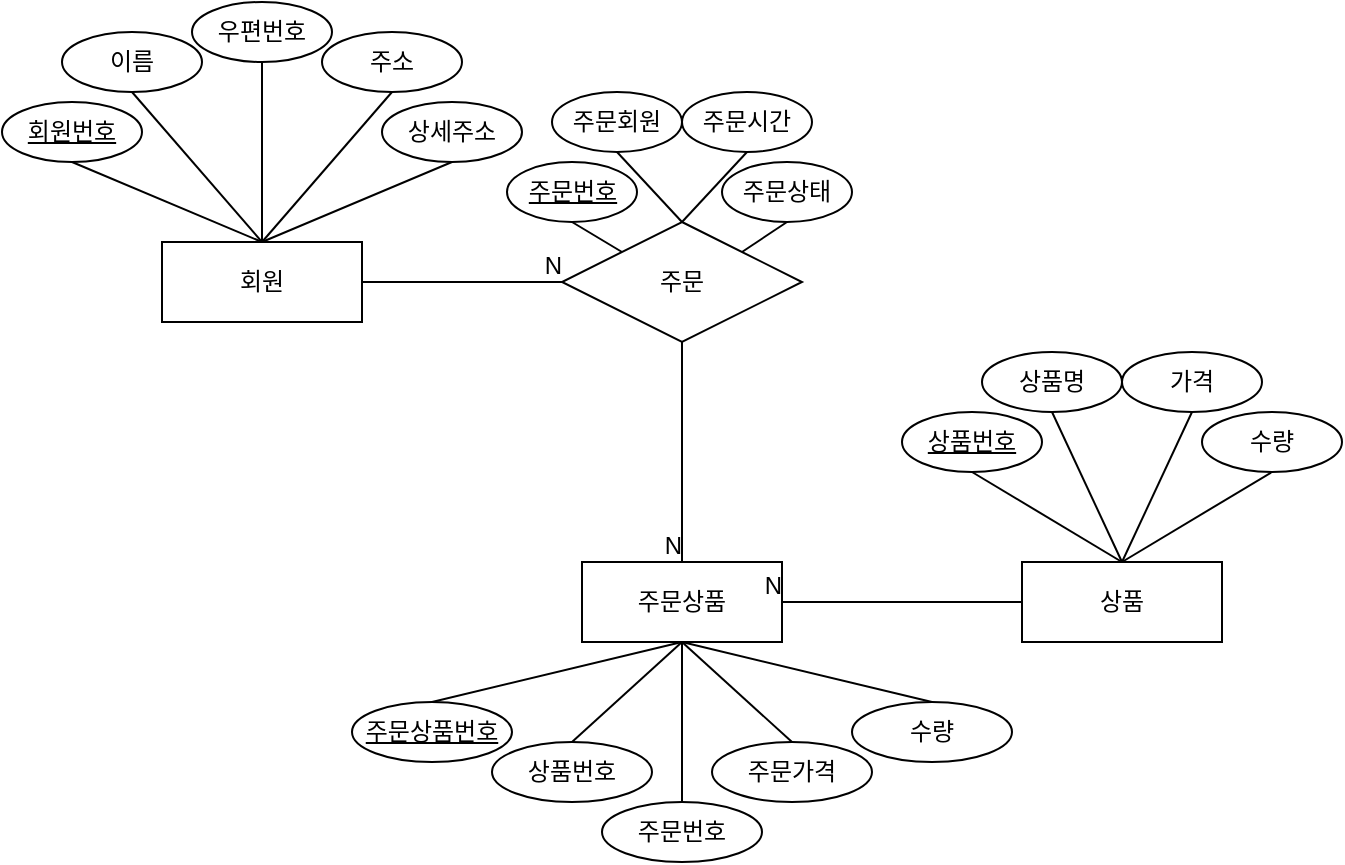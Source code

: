 <mxfile>
    <diagram id="14lEosSu-4TNu_sDKmLW" name="개념적설계">
        <mxGraphModel dx="728" dy="617" grid="1" gridSize="10" guides="1" tooltips="1" connect="1" arrows="1" fold="1" page="1" pageScale="1" pageWidth="850" pageHeight="1100" math="0" shadow="0">
            <root>
                <mxCell id="0"/>
                <mxCell id="1" parent="0"/>
                <mxCell id="3" value="회원" style="whiteSpace=wrap;html=1;align=center;" vertex="1" parent="1">
                    <mxGeometry x="100" y="120" width="100" height="40" as="geometry"/>
                </mxCell>
                <mxCell id="6" value="회원번호" style="ellipse;whiteSpace=wrap;html=1;align=center;fontStyle=4;" vertex="1" parent="1">
                    <mxGeometry x="20" y="50" width="70" height="30" as="geometry"/>
                </mxCell>
                <mxCell id="7" value="이름" style="ellipse;whiteSpace=wrap;html=1;align=center;" vertex="1" parent="1">
                    <mxGeometry x="50" y="15" width="70" height="30" as="geometry"/>
                </mxCell>
                <mxCell id="8" value="" style="endArrow=none;html=1;rounded=0;exitX=0.5;exitY=0;exitDx=0;exitDy=0;entryX=0.5;entryY=1;entryDx=0;entryDy=0;" edge="1" parent="1" source="3" target="6">
                    <mxGeometry relative="1" as="geometry">
                        <mxPoint x="290" y="320" as="sourcePoint"/>
                        <mxPoint x="450" y="320" as="targetPoint"/>
                    </mxGeometry>
                </mxCell>
                <mxCell id="9" value="우편번호" style="ellipse;whiteSpace=wrap;html=1;align=center;" vertex="1" parent="1">
                    <mxGeometry x="115" width="70" height="30" as="geometry"/>
                </mxCell>
                <mxCell id="10" value="주소" style="ellipse;whiteSpace=wrap;html=1;align=center;" vertex="1" parent="1">
                    <mxGeometry x="180" y="15" width="70" height="30" as="geometry"/>
                </mxCell>
                <mxCell id="12" value="" style="endArrow=none;html=1;rounded=0;exitX=0.5;exitY=0;exitDx=0;exitDy=0;entryX=0.5;entryY=1;entryDx=0;entryDy=0;" edge="1" source="3" parent="1" target="7">
                    <mxGeometry relative="1" as="geometry">
                        <mxPoint x="300" y="330" as="sourcePoint"/>
                        <mxPoint x="55" y="85" as="targetPoint"/>
                    </mxGeometry>
                </mxCell>
                <mxCell id="13" value="" style="endArrow=none;html=1;rounded=0;exitX=0.5;exitY=0;exitDx=0;exitDy=0;entryX=0.5;entryY=1;entryDx=0;entryDy=0;" edge="1" parent="1" source="3" target="9">
                    <mxGeometry relative="1" as="geometry">
                        <mxPoint x="160" y="130" as="sourcePoint"/>
                        <mxPoint x="130" y="85" as="targetPoint"/>
                    </mxGeometry>
                </mxCell>
                <mxCell id="14" value="" style="endArrow=none;html=1;rounded=0;entryX=0.5;entryY=1;entryDx=0;entryDy=0;" edge="1" parent="1" target="10">
                    <mxGeometry relative="1" as="geometry">
                        <mxPoint x="150" y="120" as="sourcePoint"/>
                        <mxPoint x="200" y="85" as="targetPoint"/>
                    </mxGeometry>
                </mxCell>
                <mxCell id="15" value="상세주소" style="ellipse;whiteSpace=wrap;html=1;align=center;" vertex="1" parent="1">
                    <mxGeometry x="210" y="50" width="70" height="30" as="geometry"/>
                </mxCell>
                <mxCell id="16" value="" style="endArrow=none;html=1;rounded=0;entryX=0.5;entryY=1;entryDx=0;entryDy=0;" edge="1" parent="1" target="15">
                    <mxGeometry relative="1" as="geometry">
                        <mxPoint x="150" y="120" as="sourcePoint"/>
                        <mxPoint x="270" y="85" as="targetPoint"/>
                    </mxGeometry>
                </mxCell>
                <mxCell id="17" value="상품" style="whiteSpace=wrap;html=1;align=center;" vertex="1" parent="1">
                    <mxGeometry x="530" y="280" width="100" height="40" as="geometry"/>
                </mxCell>
                <mxCell id="18" value="상품번호" style="ellipse;whiteSpace=wrap;html=1;align=center;fontStyle=4;" vertex="1" parent="1">
                    <mxGeometry x="470" y="205" width="70" height="30" as="geometry"/>
                </mxCell>
                <mxCell id="19" value="상품명" style="ellipse;whiteSpace=wrap;html=1;align=center;" vertex="1" parent="1">
                    <mxGeometry x="510" y="175" width="70" height="30" as="geometry"/>
                </mxCell>
                <mxCell id="20" value="" style="endArrow=none;html=1;rounded=0;exitX=0.5;exitY=0;exitDx=0;exitDy=0;entryX=0.5;entryY=1;entryDx=0;entryDy=0;" edge="1" source="17" target="18" parent="1">
                    <mxGeometry relative="1" as="geometry">
                        <mxPoint x="715" y="480" as="sourcePoint"/>
                        <mxPoint x="875" y="480" as="targetPoint"/>
                    </mxGeometry>
                </mxCell>
                <mxCell id="22" value="가격" style="ellipse;whiteSpace=wrap;html=1;align=center;" vertex="1" parent="1">
                    <mxGeometry x="580" y="175" width="70" height="30" as="geometry"/>
                </mxCell>
                <mxCell id="23" value="" style="endArrow=none;html=1;rounded=0;exitX=0.5;exitY=0;exitDx=0;exitDy=0;entryX=0.5;entryY=1;entryDx=0;entryDy=0;" edge="1" source="17" target="19" parent="1">
                    <mxGeometry relative="1" as="geometry">
                        <mxPoint x="725" y="490" as="sourcePoint"/>
                        <mxPoint x="480" y="245" as="targetPoint"/>
                    </mxGeometry>
                </mxCell>
                <mxCell id="25" value="" style="endArrow=none;html=1;rounded=0;entryX=0.5;entryY=1;entryDx=0;entryDy=0;exitX=0.5;exitY=0;exitDx=0;exitDy=0;" edge="1" target="22" parent="1" source="17">
                    <mxGeometry relative="1" as="geometry">
                        <mxPoint x="590" y="260" as="sourcePoint"/>
                        <mxPoint x="625" y="245" as="targetPoint"/>
                    </mxGeometry>
                </mxCell>
                <mxCell id="26" value="수량" style="ellipse;whiteSpace=wrap;html=1;align=center;" vertex="1" parent="1">
                    <mxGeometry x="620" y="205" width="70" height="30" as="geometry"/>
                </mxCell>
                <mxCell id="27" value="" style="endArrow=none;html=1;rounded=0;entryX=0.5;entryY=1;entryDx=0;entryDy=0;exitX=0.5;exitY=0;exitDx=0;exitDy=0;" edge="1" target="26" parent="1" source="17">
                    <mxGeometry relative="1" as="geometry">
                        <mxPoint x="630" y="260" as="sourcePoint"/>
                        <mxPoint x="655" y="235" as="targetPoint"/>
                    </mxGeometry>
                </mxCell>
                <mxCell id="30" value="주문" style="shape=rhombus;perimeter=rhombusPerimeter;whiteSpace=wrap;html=1;align=center;" vertex="1" parent="1">
                    <mxGeometry x="300" y="110" width="120" height="60" as="geometry"/>
                </mxCell>
                <mxCell id="31" value="주문상품" style="whiteSpace=wrap;html=1;align=center;" vertex="1" parent="1">
                    <mxGeometry x="310" y="280" width="100" height="40" as="geometry"/>
                </mxCell>
                <mxCell id="32" value="주문상품번호" style="ellipse;whiteSpace=wrap;html=1;align=center;fontStyle=4;" vertex="1" parent="1">
                    <mxGeometry x="195" y="350" width="80" height="30" as="geometry"/>
                </mxCell>
                <mxCell id="33" value="상품번호" style="ellipse;whiteSpace=wrap;html=1;align=center;" vertex="1" parent="1">
                    <mxGeometry x="265" y="370" width="80" height="30" as="geometry"/>
                </mxCell>
                <mxCell id="34" value="주문가격" style="ellipse;whiteSpace=wrap;html=1;align=center;" vertex="1" parent="1">
                    <mxGeometry x="375" y="370" width="80" height="30" as="geometry"/>
                </mxCell>
                <mxCell id="35" value="수량" style="ellipse;whiteSpace=wrap;html=1;align=center;" vertex="1" parent="1">
                    <mxGeometry x="445" y="350" width="80" height="30" as="geometry"/>
                </mxCell>
                <mxCell id="36" value="주문번호" style="ellipse;whiteSpace=wrap;html=1;align=center;" vertex="1" parent="1">
                    <mxGeometry x="320" y="400" width="80" height="30" as="geometry"/>
                </mxCell>
                <mxCell id="39" value="" style="endArrow=none;html=1;rounded=0;entryX=0.5;entryY=1;entryDx=0;entryDy=0;exitX=0.5;exitY=0;exitDx=0;exitDy=0;" edge="1" parent="1" source="32" target="31">
                    <mxGeometry relative="1" as="geometry">
                        <mxPoint x="275" y="210" as="sourcePoint"/>
                        <mxPoint x="435" y="210" as="targetPoint"/>
                    </mxGeometry>
                </mxCell>
                <mxCell id="40" value="" style="endArrow=none;html=1;rounded=0;exitX=0.5;exitY=0;exitDx=0;exitDy=0;entryX=0.5;entryY=1;entryDx=0;entryDy=0;" edge="1" parent="1" source="33" target="31">
                    <mxGeometry relative="1" as="geometry">
                        <mxPoint x="245" y="360" as="sourcePoint"/>
                        <mxPoint x="355" y="250" as="targetPoint"/>
                    </mxGeometry>
                </mxCell>
                <mxCell id="41" value="" style="endArrow=none;html=1;rounded=0;entryX=0.5;entryY=1;entryDx=0;entryDy=0;exitX=0.5;exitY=0;exitDx=0;exitDy=0;" edge="1" parent="1" source="36" target="31">
                    <mxGeometry relative="1" as="geometry">
                        <mxPoint x="255" y="370" as="sourcePoint"/>
                        <mxPoint x="380" y="340" as="targetPoint"/>
                    </mxGeometry>
                </mxCell>
                <mxCell id="42" value="" style="endArrow=none;html=1;rounded=0;entryX=0.5;entryY=1;entryDx=0;entryDy=0;exitX=0.5;exitY=0;exitDx=0;exitDy=0;" edge="1" parent="1" source="35" target="31">
                    <mxGeometry relative="1" as="geometry">
                        <mxPoint x="265" y="380" as="sourcePoint"/>
                        <mxPoint x="390" y="350" as="targetPoint"/>
                    </mxGeometry>
                </mxCell>
                <mxCell id="43" value="" style="endArrow=none;html=1;rounded=0;entryX=0.5;entryY=1;entryDx=0;entryDy=0;exitX=0.5;exitY=0;exitDx=0;exitDy=0;" edge="1" parent="1" source="34" target="31">
                    <mxGeometry relative="1" as="geometry">
                        <mxPoint x="495" y="360" as="sourcePoint"/>
                        <mxPoint x="370" y="330" as="targetPoint"/>
                    </mxGeometry>
                </mxCell>
                <mxCell id="47" value="" style="endArrow=none;html=1;rounded=0;exitX=0.5;exitY=1;exitDx=0;exitDy=0;entryX=0.5;entryY=0;entryDx=0;entryDy=0;" edge="1" parent="1" source="30" target="31">
                    <mxGeometry relative="1" as="geometry">
                        <mxPoint x="470" y="180" as="sourcePoint"/>
                        <mxPoint x="290" y="220" as="targetPoint"/>
                    </mxGeometry>
                </mxCell>
                <mxCell id="48" value="N" style="resizable=0;html=1;align=right;verticalAlign=bottom;" connectable="0" vertex="1" parent="47">
                    <mxGeometry x="1" relative="1" as="geometry"/>
                </mxCell>
                <mxCell id="50" value="" style="endArrow=none;html=1;rounded=0;exitX=0;exitY=0.5;exitDx=0;exitDy=0;entryX=1;entryY=0.5;entryDx=0;entryDy=0;" edge="1" parent="1" source="17" target="31">
                    <mxGeometry relative="1" as="geometry">
                        <mxPoint x="430" y="210" as="sourcePoint"/>
                        <mxPoint x="590" y="210" as="targetPoint"/>
                    </mxGeometry>
                </mxCell>
                <mxCell id="51" value="N" style="resizable=0;html=1;align=right;verticalAlign=bottom;" connectable="0" vertex="1" parent="50">
                    <mxGeometry x="1" relative="1" as="geometry"/>
                </mxCell>
                <mxCell id="52" value="" style="endArrow=none;html=1;rounded=0;exitX=1;exitY=0.5;exitDx=0;exitDy=0;entryX=0;entryY=0.5;entryDx=0;entryDy=0;" edge="1" parent="1" source="3" target="30">
                    <mxGeometry relative="1" as="geometry">
                        <mxPoint x="370" y="180" as="sourcePoint"/>
                        <mxPoint x="370" y="290" as="targetPoint"/>
                    </mxGeometry>
                </mxCell>
                <mxCell id="53" value="N" style="resizable=0;html=1;align=right;verticalAlign=bottom;" connectable="0" vertex="1" parent="52">
                    <mxGeometry x="1" relative="1" as="geometry"/>
                </mxCell>
                <mxCell id="54" value="주문번호" style="ellipse;whiteSpace=wrap;html=1;align=center;fontStyle=4;" vertex="1" parent="1">
                    <mxGeometry x="272.5" y="80" width="65" height="30" as="geometry"/>
                </mxCell>
                <mxCell id="55" value="주문회원" style="ellipse;whiteSpace=wrap;html=1;align=center;" vertex="1" parent="1">
                    <mxGeometry x="295" y="45" width="65" height="30" as="geometry"/>
                </mxCell>
                <mxCell id="56" value="주문상태" style="ellipse;whiteSpace=wrap;html=1;align=center;" vertex="1" parent="1">
                    <mxGeometry x="380" y="80" width="65" height="30" as="geometry"/>
                </mxCell>
                <mxCell id="57" value="주문시간" style="ellipse;whiteSpace=wrap;html=1;align=center;" vertex="1" parent="1">
                    <mxGeometry x="360" y="45" width="65" height="30" as="geometry"/>
                </mxCell>
                <mxCell id="61" value="" style="endArrow=none;html=1;rounded=0;exitX=0.5;exitY=1;exitDx=0;exitDy=0;entryX=0.5;entryY=0;entryDx=0;entryDy=0;" edge="1" parent="1" source="55" target="30">
                    <mxGeometry relative="1" as="geometry">
                        <mxPoint x="430" y="210" as="sourcePoint"/>
                        <mxPoint x="590" y="210" as="targetPoint"/>
                    </mxGeometry>
                </mxCell>
                <mxCell id="62" value="" style="endArrow=none;html=1;rounded=0;exitX=0.5;exitY=1;exitDx=0;exitDy=0;entryX=0;entryY=0;entryDx=0;entryDy=0;" edge="1" parent="1" source="54" target="30">
                    <mxGeometry relative="1" as="geometry">
                        <mxPoint x="337.5" y="85" as="sourcePoint"/>
                        <mxPoint x="370" y="120" as="targetPoint"/>
                    </mxGeometry>
                </mxCell>
                <mxCell id="63" value="" style="endArrow=none;html=1;rounded=0;exitX=0.5;exitY=1;exitDx=0;exitDy=0;entryX=0.5;entryY=0;entryDx=0;entryDy=0;" edge="1" parent="1" source="57" target="30">
                    <mxGeometry relative="1" as="geometry">
                        <mxPoint x="347.5" y="95" as="sourcePoint"/>
                        <mxPoint x="380" y="130" as="targetPoint"/>
                    </mxGeometry>
                </mxCell>
                <mxCell id="64" value="" style="endArrow=none;html=1;rounded=0;exitX=0.5;exitY=1;exitDx=0;exitDy=0;entryX=1;entryY=0;entryDx=0;entryDy=0;" edge="1" parent="1" source="56" target="30">
                    <mxGeometry relative="1" as="geometry">
                        <mxPoint x="455" y="70" as="sourcePoint"/>
                        <mxPoint x="487.5" y="105" as="targetPoint"/>
                    </mxGeometry>
                </mxCell>
            </root>
        </mxGraphModel>
    </diagram>
    <diagram id="BuZtFvPFIqN0JzIfCFK1" name="논리적설계">
        <mxGraphModel dx="531" dy="617" grid="1" gridSize="10" guides="1" tooltips="1" connect="1" arrows="1" fold="1" page="1" pageScale="1" pageWidth="850" pageHeight="1100" math="0" shadow="0">
            <root>
                <mxCell id="0"/>
                <mxCell id="1" parent="0"/>
                <mxCell id="ocqOJpN1hS_3Y3wYP9ym-1" value="회원" style="shape=table;startSize=30;container=1;collapsible=1;childLayout=tableLayout;fixedRows=1;rowLines=0;fontStyle=1;align=center;resizeLast=1;" vertex="1" parent="1">
                    <mxGeometry x="50" y="50" width="140" height="180" as="geometry"/>
                </mxCell>
                <mxCell id="ocqOJpN1hS_3Y3wYP9ym-5" value="" style="shape=tableRow;horizontal=0;startSize=0;swimlaneHead=0;swimlaneBody=0;fillColor=none;collapsible=0;dropTarget=0;points=[[0,0.5],[1,0.5]];portConstraint=eastwest;top=0;left=0;right=0;bottom=1;" vertex="1" parent="ocqOJpN1hS_3Y3wYP9ym-1">
                    <mxGeometry y="30" width="140" height="30" as="geometry"/>
                </mxCell>
                <mxCell id="ocqOJpN1hS_3Y3wYP9ym-6" value="PK" style="shape=partialRectangle;connectable=0;fillColor=none;top=0;left=0;bottom=0;right=0;fontStyle=1;overflow=hidden;" vertex="1" parent="ocqOJpN1hS_3Y3wYP9ym-5">
                    <mxGeometry width="60" height="30" as="geometry">
                        <mxRectangle width="60" height="30" as="alternateBounds"/>
                    </mxGeometry>
                </mxCell>
                <mxCell id="ocqOJpN1hS_3Y3wYP9ym-7" value="회원번호" style="shape=partialRectangle;connectable=0;fillColor=none;top=0;left=0;bottom=0;right=0;align=left;spacingLeft=6;fontStyle=5;overflow=hidden;" vertex="1" parent="ocqOJpN1hS_3Y3wYP9ym-5">
                    <mxGeometry x="60" width="80" height="30" as="geometry">
                        <mxRectangle width="80" height="30" as="alternateBounds"/>
                    </mxGeometry>
                </mxCell>
                <mxCell id="ocqOJpN1hS_3Y3wYP9ym-8" value="" style="shape=tableRow;horizontal=0;startSize=0;swimlaneHead=0;swimlaneBody=0;fillColor=none;collapsible=0;dropTarget=0;points=[[0,0.5],[1,0.5]];portConstraint=eastwest;top=0;left=0;right=0;bottom=0;" vertex="1" parent="ocqOJpN1hS_3Y3wYP9ym-1">
                    <mxGeometry y="60" width="140" height="30" as="geometry"/>
                </mxCell>
                <mxCell id="ocqOJpN1hS_3Y3wYP9ym-9" value="" style="shape=partialRectangle;connectable=0;fillColor=none;top=0;left=0;bottom=0;right=0;editable=1;overflow=hidden;" vertex="1" parent="ocqOJpN1hS_3Y3wYP9ym-8">
                    <mxGeometry width="60" height="30" as="geometry">
                        <mxRectangle width="60" height="30" as="alternateBounds"/>
                    </mxGeometry>
                </mxCell>
                <mxCell id="ocqOJpN1hS_3Y3wYP9ym-10" value="이름" style="shape=partialRectangle;connectable=0;fillColor=none;top=0;left=0;bottom=0;right=0;align=left;spacingLeft=6;overflow=hidden;" vertex="1" parent="ocqOJpN1hS_3Y3wYP9ym-8">
                    <mxGeometry x="60" width="80" height="30" as="geometry">
                        <mxRectangle width="80" height="30" as="alternateBounds"/>
                    </mxGeometry>
                </mxCell>
                <mxCell id="ocqOJpN1hS_3Y3wYP9ym-11" value="" style="shape=tableRow;horizontal=0;startSize=0;swimlaneHead=0;swimlaneBody=0;fillColor=none;collapsible=0;dropTarget=0;points=[[0,0.5],[1,0.5]];portConstraint=eastwest;top=0;left=0;right=0;bottom=0;" vertex="1" parent="ocqOJpN1hS_3Y3wYP9ym-1">
                    <mxGeometry y="90" width="140" height="30" as="geometry"/>
                </mxCell>
                <mxCell id="ocqOJpN1hS_3Y3wYP9ym-12" value="" style="shape=partialRectangle;connectable=0;fillColor=none;top=0;left=0;bottom=0;right=0;editable=1;overflow=hidden;" vertex="1" parent="ocqOJpN1hS_3Y3wYP9ym-11">
                    <mxGeometry width="60" height="30" as="geometry">
                        <mxRectangle width="60" height="30" as="alternateBounds"/>
                    </mxGeometry>
                </mxCell>
                <mxCell id="ocqOJpN1hS_3Y3wYP9ym-13" value="우편번호" style="shape=partialRectangle;connectable=0;fillColor=none;top=0;left=0;bottom=0;right=0;align=left;spacingLeft=6;overflow=hidden;" vertex="1" parent="ocqOJpN1hS_3Y3wYP9ym-11">
                    <mxGeometry x="60" width="80" height="30" as="geometry">
                        <mxRectangle width="80" height="30" as="alternateBounds"/>
                    </mxGeometry>
                </mxCell>
                <mxCell id="ocqOJpN1hS_3Y3wYP9ym-14" value="" style="shape=tableRow;horizontal=0;startSize=0;swimlaneHead=0;swimlaneBody=0;fillColor=none;collapsible=0;dropTarget=0;points=[[0,0.5],[1,0.5]];portConstraint=eastwest;top=0;left=0;right=0;bottom=0;" vertex="1" parent="ocqOJpN1hS_3Y3wYP9ym-1">
                    <mxGeometry y="120" width="140" height="30" as="geometry"/>
                </mxCell>
                <mxCell id="ocqOJpN1hS_3Y3wYP9ym-15" value="" style="shape=partialRectangle;connectable=0;fillColor=none;top=0;left=0;bottom=0;right=0;editable=1;overflow=hidden;" vertex="1" parent="ocqOJpN1hS_3Y3wYP9ym-14">
                    <mxGeometry width="60" height="30" as="geometry">
                        <mxRectangle width="60" height="30" as="alternateBounds"/>
                    </mxGeometry>
                </mxCell>
                <mxCell id="ocqOJpN1hS_3Y3wYP9ym-16" value="주소" style="shape=partialRectangle;connectable=0;fillColor=none;top=0;left=0;bottom=0;right=0;align=left;spacingLeft=6;overflow=hidden;" vertex="1" parent="ocqOJpN1hS_3Y3wYP9ym-14">
                    <mxGeometry x="60" width="80" height="30" as="geometry">
                        <mxRectangle width="80" height="30" as="alternateBounds"/>
                    </mxGeometry>
                </mxCell>
                <mxCell id="ocqOJpN1hS_3Y3wYP9ym-17" value="" style="shape=tableRow;horizontal=0;startSize=0;swimlaneHead=0;swimlaneBody=0;fillColor=none;collapsible=0;dropTarget=0;points=[[0,0.5],[1,0.5]];portConstraint=eastwest;top=0;left=0;right=0;bottom=0;" vertex="1" parent="ocqOJpN1hS_3Y3wYP9ym-1">
                    <mxGeometry y="150" width="140" height="30" as="geometry"/>
                </mxCell>
                <mxCell id="ocqOJpN1hS_3Y3wYP9ym-18" value="" style="shape=partialRectangle;connectable=0;fillColor=none;top=0;left=0;bottom=0;right=0;editable=1;overflow=hidden;" vertex="1" parent="ocqOJpN1hS_3Y3wYP9ym-17">
                    <mxGeometry width="60" height="30" as="geometry">
                        <mxRectangle width="60" height="30" as="alternateBounds"/>
                    </mxGeometry>
                </mxCell>
                <mxCell id="ocqOJpN1hS_3Y3wYP9ym-19" value="상세주소" style="shape=partialRectangle;connectable=0;fillColor=none;top=0;left=0;bottom=0;right=0;align=left;spacingLeft=6;overflow=hidden;" vertex="1" parent="ocqOJpN1hS_3Y3wYP9ym-17">
                    <mxGeometry x="60" width="80" height="30" as="geometry">
                        <mxRectangle width="80" height="30" as="alternateBounds"/>
                    </mxGeometry>
                </mxCell>
                <mxCell id="l0cjwW7C69sIVGoYz11P-1" value="주문상품" style="shape=table;startSize=30;container=1;collapsible=1;childLayout=tableLayout;fixedRows=1;rowLines=0;fontStyle=1;align=center;resizeLast=1;" vertex="1" parent="1">
                    <mxGeometry x="460" y="50" width="150" height="180" as="geometry"/>
                </mxCell>
                <mxCell id="l0cjwW7C69sIVGoYz11P-2" value="" style="shape=tableRow;horizontal=0;startSize=0;swimlaneHead=0;swimlaneBody=0;fillColor=none;collapsible=0;dropTarget=0;points=[[0,0.5],[1,0.5]];portConstraint=eastwest;top=0;left=0;right=0;bottom=1;" vertex="1" parent="l0cjwW7C69sIVGoYz11P-1">
                    <mxGeometry y="30" width="150" height="30" as="geometry"/>
                </mxCell>
                <mxCell id="l0cjwW7C69sIVGoYz11P-3" value="PK" style="shape=partialRectangle;connectable=0;fillColor=none;top=0;left=0;bottom=0;right=0;fontStyle=1;overflow=hidden;" vertex="1" parent="l0cjwW7C69sIVGoYz11P-2">
                    <mxGeometry width="60" height="30" as="geometry">
                        <mxRectangle width="60" height="30" as="alternateBounds"/>
                    </mxGeometry>
                </mxCell>
                <mxCell id="l0cjwW7C69sIVGoYz11P-4" value="주문상품번호" style="shape=partialRectangle;connectable=0;fillColor=none;top=0;left=0;bottom=0;right=0;align=left;spacingLeft=6;fontStyle=5;overflow=hidden;" vertex="1" parent="l0cjwW7C69sIVGoYz11P-2">
                    <mxGeometry x="60" width="90" height="30" as="geometry">
                        <mxRectangle width="90" height="30" as="alternateBounds"/>
                    </mxGeometry>
                </mxCell>
                <mxCell id="YzI81S6J14XPjNhyQAcx-30" value="" style="shape=tableRow;horizontal=0;startSize=0;swimlaneHead=0;swimlaneBody=0;fillColor=none;collapsible=0;dropTarget=0;points=[[0,0.5],[1,0.5]];portConstraint=eastwest;top=0;left=0;right=0;bottom=1;" vertex="1" parent="l0cjwW7C69sIVGoYz11P-1">
                    <mxGeometry y="60" width="150" height="30" as="geometry"/>
                </mxCell>
                <mxCell id="YzI81S6J14XPjNhyQAcx-31" value="FK" style="shape=partialRectangle;connectable=0;fillColor=none;top=0;left=0;bottom=0;right=0;fontStyle=1;overflow=hidden;" vertex="1" parent="YzI81S6J14XPjNhyQAcx-30">
                    <mxGeometry width="60" height="30" as="geometry">
                        <mxRectangle width="60" height="30" as="alternateBounds"/>
                    </mxGeometry>
                </mxCell>
                <mxCell id="YzI81S6J14XPjNhyQAcx-32" value="주문번호" style="shape=partialRectangle;connectable=0;fillColor=none;top=0;left=0;bottom=0;right=0;align=left;spacingLeft=6;fontStyle=5;overflow=hidden;" vertex="1" parent="YzI81S6J14XPjNhyQAcx-30">
                    <mxGeometry x="60" width="90" height="30" as="geometry">
                        <mxRectangle width="90" height="30" as="alternateBounds"/>
                    </mxGeometry>
                </mxCell>
                <mxCell id="YzI81S6J14XPjNhyQAcx-33" value="" style="shape=tableRow;horizontal=0;startSize=0;swimlaneHead=0;swimlaneBody=0;fillColor=none;collapsible=0;dropTarget=0;points=[[0,0.5],[1,0.5]];portConstraint=eastwest;top=0;left=0;right=0;bottom=1;" vertex="1" parent="l0cjwW7C69sIVGoYz11P-1">
                    <mxGeometry y="90" width="150" height="30" as="geometry"/>
                </mxCell>
                <mxCell id="YzI81S6J14XPjNhyQAcx-34" value="FK" style="shape=partialRectangle;connectable=0;fillColor=none;top=0;left=0;bottom=0;right=0;fontStyle=1;overflow=hidden;" vertex="1" parent="YzI81S6J14XPjNhyQAcx-33">
                    <mxGeometry width="60" height="30" as="geometry">
                        <mxRectangle width="60" height="30" as="alternateBounds"/>
                    </mxGeometry>
                </mxCell>
                <mxCell id="YzI81S6J14XPjNhyQAcx-35" value="회원번호" style="shape=partialRectangle;connectable=0;fillColor=none;top=0;left=0;bottom=0;right=0;align=left;spacingLeft=6;fontStyle=5;overflow=hidden;" vertex="1" parent="YzI81S6J14XPjNhyQAcx-33">
                    <mxGeometry x="60" width="90" height="30" as="geometry">
                        <mxRectangle width="90" height="30" as="alternateBounds"/>
                    </mxGeometry>
                </mxCell>
                <mxCell id="l0cjwW7C69sIVGoYz11P-11" value="" style="shape=tableRow;horizontal=0;startSize=0;swimlaneHead=0;swimlaneBody=0;fillColor=none;collapsible=0;dropTarget=0;points=[[0,0.5],[1,0.5]];portConstraint=eastwest;top=0;left=0;right=0;bottom=0;" vertex="1" parent="l0cjwW7C69sIVGoYz11P-1">
                    <mxGeometry y="120" width="150" height="30" as="geometry"/>
                </mxCell>
                <mxCell id="l0cjwW7C69sIVGoYz11P-12" value="" style="shape=partialRectangle;connectable=0;fillColor=none;top=0;left=0;bottom=0;right=0;editable=1;overflow=hidden;" vertex="1" parent="l0cjwW7C69sIVGoYz11P-11">
                    <mxGeometry width="60" height="30" as="geometry">
                        <mxRectangle width="60" height="30" as="alternateBounds"/>
                    </mxGeometry>
                </mxCell>
                <mxCell id="l0cjwW7C69sIVGoYz11P-13" value="주문가격" style="shape=partialRectangle;connectable=0;fillColor=none;top=0;left=0;bottom=0;right=0;align=left;spacingLeft=6;overflow=hidden;" vertex="1" parent="l0cjwW7C69sIVGoYz11P-11">
                    <mxGeometry x="60" width="90" height="30" as="geometry">
                        <mxRectangle width="90" height="30" as="alternateBounds"/>
                    </mxGeometry>
                </mxCell>
                <mxCell id="l0cjwW7C69sIVGoYz11P-14" value="" style="shape=tableRow;horizontal=0;startSize=0;swimlaneHead=0;swimlaneBody=0;fillColor=none;collapsible=0;dropTarget=0;points=[[0,0.5],[1,0.5]];portConstraint=eastwest;top=0;left=0;right=0;bottom=0;" vertex="1" parent="l0cjwW7C69sIVGoYz11P-1">
                    <mxGeometry y="150" width="150" height="30" as="geometry"/>
                </mxCell>
                <mxCell id="l0cjwW7C69sIVGoYz11P-15" value="" style="shape=partialRectangle;connectable=0;fillColor=none;top=0;left=0;bottom=0;right=0;editable=1;overflow=hidden;" vertex="1" parent="l0cjwW7C69sIVGoYz11P-14">
                    <mxGeometry width="60" height="30" as="geometry">
                        <mxRectangle width="60" height="30" as="alternateBounds"/>
                    </mxGeometry>
                </mxCell>
                <mxCell id="l0cjwW7C69sIVGoYz11P-16" value="수량" style="shape=partialRectangle;connectable=0;fillColor=none;top=0;left=0;bottom=0;right=0;align=left;spacingLeft=6;overflow=hidden;" vertex="1" parent="l0cjwW7C69sIVGoYz11P-14">
                    <mxGeometry x="60" width="90" height="30" as="geometry">
                        <mxRectangle width="90" height="30" as="alternateBounds"/>
                    </mxGeometry>
                </mxCell>
                <mxCell id="YzI81S6J14XPjNhyQAcx-1" value="주문" style="shape=table;startSize=30;container=1;collapsible=1;childLayout=tableLayout;fixedRows=1;rowLines=0;fontStyle=1;align=center;resizeLast=1;" vertex="1" parent="1">
                    <mxGeometry x="270" y="50" width="135" height="150" as="geometry"/>
                </mxCell>
                <mxCell id="YzI81S6J14XPjNhyQAcx-2" value="" style="shape=tableRow;horizontal=0;startSize=0;swimlaneHead=0;swimlaneBody=0;fillColor=none;collapsible=0;dropTarget=0;points=[[0,0.5],[1,0.5]];portConstraint=eastwest;top=0;left=0;right=0;bottom=1;" vertex="1" parent="YzI81S6J14XPjNhyQAcx-1">
                    <mxGeometry y="30" width="135" height="30" as="geometry"/>
                </mxCell>
                <mxCell id="YzI81S6J14XPjNhyQAcx-3" value="PK" style="shape=partialRectangle;connectable=0;fillColor=none;top=0;left=0;bottom=0;right=0;fontStyle=1;overflow=hidden;" vertex="1" parent="YzI81S6J14XPjNhyQAcx-2">
                    <mxGeometry width="60" height="30" as="geometry">
                        <mxRectangle width="60" height="30" as="alternateBounds"/>
                    </mxGeometry>
                </mxCell>
                <mxCell id="YzI81S6J14XPjNhyQAcx-4" value="주문번호" style="shape=partialRectangle;connectable=0;fillColor=none;top=0;left=0;bottom=0;right=0;align=left;spacingLeft=6;fontStyle=5;overflow=hidden;" vertex="1" parent="YzI81S6J14XPjNhyQAcx-2">
                    <mxGeometry x="60" width="75" height="30" as="geometry">
                        <mxRectangle width="75" height="30" as="alternateBounds"/>
                    </mxGeometry>
                </mxCell>
                <mxCell id="YzI81S6J14XPjNhyQAcx-27" value="" style="shape=tableRow;horizontal=0;startSize=0;swimlaneHead=0;swimlaneBody=0;fillColor=none;collapsible=0;dropTarget=0;points=[[0,0.5],[1,0.5]];portConstraint=eastwest;top=0;left=0;right=0;bottom=1;" vertex="1" parent="YzI81S6J14XPjNhyQAcx-1">
                    <mxGeometry y="60" width="135" height="30" as="geometry"/>
                </mxCell>
                <mxCell id="YzI81S6J14XPjNhyQAcx-28" value="FK" style="shape=partialRectangle;connectable=0;fillColor=none;top=0;left=0;bottom=0;right=0;fontStyle=1;overflow=hidden;" vertex="1" parent="YzI81S6J14XPjNhyQAcx-27">
                    <mxGeometry width="60" height="30" as="geometry">
                        <mxRectangle width="60" height="30" as="alternateBounds"/>
                    </mxGeometry>
                </mxCell>
                <mxCell id="YzI81S6J14XPjNhyQAcx-29" value="회원번호" style="shape=partialRectangle;connectable=0;fillColor=none;top=0;left=0;bottom=0;right=0;align=left;spacingLeft=6;fontStyle=5;overflow=hidden;" vertex="1" parent="YzI81S6J14XPjNhyQAcx-27">
                    <mxGeometry x="60" width="75" height="30" as="geometry">
                        <mxRectangle width="75" height="30" as="alternateBounds"/>
                    </mxGeometry>
                </mxCell>
                <mxCell id="YzI81S6J14XPjNhyQAcx-8" value="" style="shape=tableRow;horizontal=0;startSize=0;swimlaneHead=0;swimlaneBody=0;fillColor=none;collapsible=0;dropTarget=0;points=[[0,0.5],[1,0.5]];portConstraint=eastwest;top=0;left=0;right=0;bottom=0;" vertex="1" parent="YzI81S6J14XPjNhyQAcx-1">
                    <mxGeometry y="90" width="135" height="30" as="geometry"/>
                </mxCell>
                <mxCell id="YzI81S6J14XPjNhyQAcx-9" value="" style="shape=partialRectangle;connectable=0;fillColor=none;top=0;left=0;bottom=0;right=0;editable=1;overflow=hidden;" vertex="1" parent="YzI81S6J14XPjNhyQAcx-8">
                    <mxGeometry width="60" height="30" as="geometry">
                        <mxRectangle width="60" height="30" as="alternateBounds"/>
                    </mxGeometry>
                </mxCell>
                <mxCell id="YzI81S6J14XPjNhyQAcx-10" value="주문시간" style="shape=partialRectangle;connectable=0;fillColor=none;top=0;left=0;bottom=0;right=0;align=left;spacingLeft=6;overflow=hidden;" vertex="1" parent="YzI81S6J14XPjNhyQAcx-8">
                    <mxGeometry x="60" width="75" height="30" as="geometry">
                        <mxRectangle width="75" height="30" as="alternateBounds"/>
                    </mxGeometry>
                </mxCell>
                <mxCell id="YzI81S6J14XPjNhyQAcx-11" value="" style="shape=tableRow;horizontal=0;startSize=0;swimlaneHead=0;swimlaneBody=0;fillColor=none;collapsible=0;dropTarget=0;points=[[0,0.5],[1,0.5]];portConstraint=eastwest;top=0;left=0;right=0;bottom=0;" vertex="1" parent="YzI81S6J14XPjNhyQAcx-1">
                    <mxGeometry y="120" width="135" height="30" as="geometry"/>
                </mxCell>
                <mxCell id="YzI81S6J14XPjNhyQAcx-12" value="" style="shape=partialRectangle;connectable=0;fillColor=none;top=0;left=0;bottom=0;right=0;editable=1;overflow=hidden;" vertex="1" parent="YzI81S6J14XPjNhyQAcx-11">
                    <mxGeometry width="60" height="30" as="geometry">
                        <mxRectangle width="60" height="30" as="alternateBounds"/>
                    </mxGeometry>
                </mxCell>
                <mxCell id="YzI81S6J14XPjNhyQAcx-13" value="주문상태" style="shape=partialRectangle;connectable=0;fillColor=none;top=0;left=0;bottom=0;right=0;align=left;spacingLeft=6;overflow=hidden;" vertex="1" parent="YzI81S6J14XPjNhyQAcx-11">
                    <mxGeometry x="60" width="75" height="30" as="geometry">
                        <mxRectangle width="75" height="30" as="alternateBounds"/>
                    </mxGeometry>
                </mxCell>
                <mxCell id="YzI81S6J14XPjNhyQAcx-36" value="상품" style="shape=table;startSize=30;container=1;collapsible=1;childLayout=tableLayout;fixedRows=1;rowLines=0;fontStyle=1;align=center;resizeLast=1;" vertex="1" parent="1">
                    <mxGeometry x="660" y="60" width="110" height="150" as="geometry"/>
                </mxCell>
                <mxCell id="YzI81S6J14XPjNhyQAcx-37" value="" style="shape=tableRow;horizontal=0;startSize=0;swimlaneHead=0;swimlaneBody=0;fillColor=none;collapsible=0;dropTarget=0;points=[[0,0.5],[1,0.5]];portConstraint=eastwest;top=0;left=0;right=0;bottom=1;" vertex="1" parent="YzI81S6J14XPjNhyQAcx-36">
                    <mxGeometry y="30" width="110" height="30" as="geometry"/>
                </mxCell>
                <mxCell id="YzI81S6J14XPjNhyQAcx-38" value="PK" style="shape=partialRectangle;connectable=0;fillColor=none;top=0;left=0;bottom=0;right=0;fontStyle=1;overflow=hidden;" vertex="1" parent="YzI81S6J14XPjNhyQAcx-37">
                    <mxGeometry width="30" height="30" as="geometry">
                        <mxRectangle width="30" height="30" as="alternateBounds"/>
                    </mxGeometry>
                </mxCell>
                <mxCell id="YzI81S6J14XPjNhyQAcx-39" value="상품번호" style="shape=partialRectangle;connectable=0;fillColor=none;top=0;left=0;bottom=0;right=0;align=left;spacingLeft=6;fontStyle=5;overflow=hidden;" vertex="1" parent="YzI81S6J14XPjNhyQAcx-37">
                    <mxGeometry x="30" width="80" height="30" as="geometry">
                        <mxRectangle width="80" height="30" as="alternateBounds"/>
                    </mxGeometry>
                </mxCell>
                <mxCell id="YzI81S6J14XPjNhyQAcx-40" value="" style="shape=tableRow;horizontal=0;startSize=0;swimlaneHead=0;swimlaneBody=0;fillColor=none;collapsible=0;dropTarget=0;points=[[0,0.5],[1,0.5]];portConstraint=eastwest;top=0;left=0;right=0;bottom=0;" vertex="1" parent="YzI81S6J14XPjNhyQAcx-36">
                    <mxGeometry y="60" width="110" height="30" as="geometry"/>
                </mxCell>
                <mxCell id="YzI81S6J14XPjNhyQAcx-41" value="" style="shape=partialRectangle;connectable=0;fillColor=none;top=0;left=0;bottom=0;right=0;editable=1;overflow=hidden;" vertex="1" parent="YzI81S6J14XPjNhyQAcx-40">
                    <mxGeometry width="30" height="30" as="geometry">
                        <mxRectangle width="30" height="30" as="alternateBounds"/>
                    </mxGeometry>
                </mxCell>
                <mxCell id="YzI81S6J14XPjNhyQAcx-42" value="가격" style="shape=partialRectangle;connectable=0;fillColor=none;top=0;left=0;bottom=0;right=0;align=left;spacingLeft=6;overflow=hidden;" vertex="1" parent="YzI81S6J14XPjNhyQAcx-40">
                    <mxGeometry x="30" width="80" height="30" as="geometry">
                        <mxRectangle width="80" height="30" as="alternateBounds"/>
                    </mxGeometry>
                </mxCell>
                <mxCell id="YzI81S6J14XPjNhyQAcx-43" value="" style="shape=tableRow;horizontal=0;startSize=0;swimlaneHead=0;swimlaneBody=0;fillColor=none;collapsible=0;dropTarget=0;points=[[0,0.5],[1,0.5]];portConstraint=eastwest;top=0;left=0;right=0;bottom=0;" vertex="1" parent="YzI81S6J14XPjNhyQAcx-36">
                    <mxGeometry y="90" width="110" height="30" as="geometry"/>
                </mxCell>
                <mxCell id="YzI81S6J14XPjNhyQAcx-44" value="" style="shape=partialRectangle;connectable=0;fillColor=none;top=0;left=0;bottom=0;right=0;editable=1;overflow=hidden;" vertex="1" parent="YzI81S6J14XPjNhyQAcx-43">
                    <mxGeometry width="30" height="30" as="geometry">
                        <mxRectangle width="30" height="30" as="alternateBounds"/>
                    </mxGeometry>
                </mxCell>
                <mxCell id="YzI81S6J14XPjNhyQAcx-45" value="수량" style="shape=partialRectangle;connectable=0;fillColor=none;top=0;left=0;bottom=0;right=0;align=left;spacingLeft=6;overflow=hidden;" vertex="1" parent="YzI81S6J14XPjNhyQAcx-43">
                    <mxGeometry x="30" width="80" height="30" as="geometry">
                        <mxRectangle width="80" height="30" as="alternateBounds"/>
                    </mxGeometry>
                </mxCell>
                <mxCell id="YzI81S6J14XPjNhyQAcx-46" value="" style="shape=tableRow;horizontal=0;startSize=0;swimlaneHead=0;swimlaneBody=0;fillColor=none;collapsible=0;dropTarget=0;points=[[0,0.5],[1,0.5]];portConstraint=eastwest;top=0;left=0;right=0;bottom=0;" vertex="1" parent="YzI81S6J14XPjNhyQAcx-36">
                    <mxGeometry y="120" width="110" height="30" as="geometry"/>
                </mxCell>
                <mxCell id="YzI81S6J14XPjNhyQAcx-47" value="" style="shape=partialRectangle;connectable=0;fillColor=none;top=0;left=0;bottom=0;right=0;editable=1;overflow=hidden;" vertex="1" parent="YzI81S6J14XPjNhyQAcx-46">
                    <mxGeometry width="30" height="30" as="geometry">
                        <mxRectangle width="30" height="30" as="alternateBounds"/>
                    </mxGeometry>
                </mxCell>
                <mxCell id="YzI81S6J14XPjNhyQAcx-48" value="상품명" style="shape=partialRectangle;connectable=0;fillColor=none;top=0;left=0;bottom=0;right=0;align=left;spacingLeft=6;overflow=hidden;" vertex="1" parent="YzI81S6J14XPjNhyQAcx-46">
                    <mxGeometry x="30" width="80" height="30" as="geometry">
                        <mxRectangle width="80" height="30" as="alternateBounds"/>
                    </mxGeometry>
                </mxCell>
                <mxCell id="YzI81S6J14XPjNhyQAcx-50" value="" style="edgeStyle=entityRelationEdgeStyle;fontSize=12;html=1;endArrow=ERoneToMany;exitX=1;exitY=0.167;exitDx=0;exitDy=0;exitPerimeter=0;entryX=0;entryY=0.5;entryDx=0;entryDy=0;" edge="1" parent="1" source="ocqOJpN1hS_3Y3wYP9ym-5" target="YzI81S6J14XPjNhyQAcx-27">
                    <mxGeometry width="100" height="100" relative="1" as="geometry">
                        <mxPoint x="330" y="280" as="sourcePoint"/>
                        <mxPoint x="430" y="180" as="targetPoint"/>
                    </mxGeometry>
                </mxCell>
                <mxCell id="YzI81S6J14XPjNhyQAcx-51" value="" style="edgeStyle=entityRelationEdgeStyle;fontSize=12;html=1;endArrow=ERoneToMany;exitX=1;exitY=0.5;exitDx=0;exitDy=0;entryX=0;entryY=0.5;entryDx=0;entryDy=0;" edge="1" parent="1" source="YzI81S6J14XPjNhyQAcx-2" target="YzI81S6J14XPjNhyQAcx-30">
                    <mxGeometry width="100" height="100" relative="1" as="geometry">
                        <mxPoint x="202.94" y="153" as="sourcePoint"/>
                        <mxPoint x="280" y="165" as="targetPoint"/>
                    </mxGeometry>
                </mxCell>
                <mxCell id="YzI81S6J14XPjNhyQAcx-52" value="" style="edgeStyle=entityRelationEdgeStyle;fontSize=12;html=1;endArrow=ERoneToMany;exitX=0;exitY=0.5;exitDx=0;exitDy=0;entryX=1;entryY=0.5;entryDx=0;entryDy=0;" edge="1" parent="1" source="YzI81S6J14XPjNhyQAcx-37" target="YzI81S6J14XPjNhyQAcx-33">
                    <mxGeometry width="100" height="100" relative="1" as="geometry">
                        <mxPoint x="415" y="105" as="sourcePoint"/>
                        <mxPoint x="470" y="135" as="targetPoint"/>
                    </mxGeometry>
                </mxCell>
            </root>
        </mxGraphModel>
    </diagram>
</mxfile>